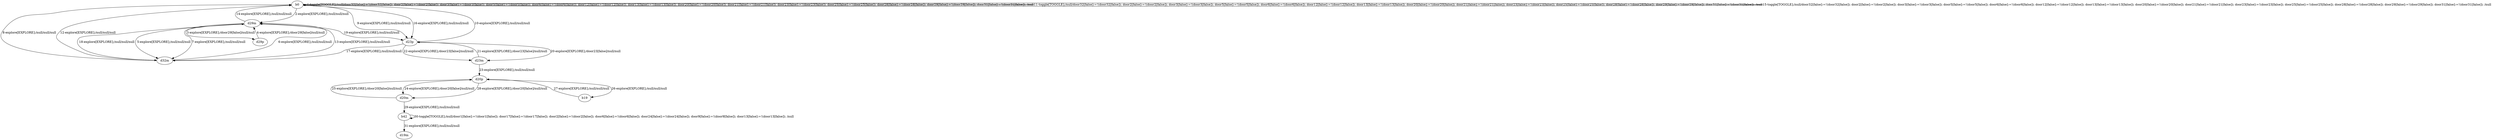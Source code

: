 # Total number of goals covered by this test: 1
# d20m --> d20p

digraph g {
"b0" -> "b0" [label = "1-toggle[TOGGLE];/null/door32[false]:=!(door32[false]); door2[false]:=!(door2[false]); door3[false]:=!(door3[false]); door5[false]:=!(door5[false]); door6[false]:=!(door6[false]); door12[false]:=!(door12[false]); door13[false]:=!(door13[false]); door20[false]:=!(door20[false]); door21[false]:=!(door21[false]); door23[false]:=!(door23[false]); door25[false]:=!(door25[false]); door28[false]:=!(door28[false]); door29[false]:=!(door29[false]); door31[false]:=!(door31[false]); /null"];
"b0" -> "d29m" [label = "2-explore[EXPLORE];/null/null/null"];
"d29m" -> "d29p" [label = "3-explore[EXPLORE];/door29[false]/null/null"];
"d29p" -> "d29m" [label = "4-explore[EXPLORE];/door29[false]/null/null"];
"d29m" -> "d32m" [label = "5-explore[EXPLORE];/null/null/null"];
"d32m" -> "d29m" [label = "6-explore[EXPLORE];/null/null/null"];
"d29m" -> "d32m" [label = "7-explore[EXPLORE];/null/null/null"];
"d32m" -> "b0" [label = "8-explore[EXPLORE];/null/null/null"];
"b0" -> "d23p" [label = "9-explore[EXPLORE];/null/null/null"];
"d23p" -> "b0" [label = "10-explore[EXPLORE];/null/null/null"];
"b0" -> "b0" [label = "11-toggle[TOGGLE];/null/door32[false]:=!(door32[false]); door2[false]:=!(door2[false]); door3[false]:=!(door3[false]); door5[false]:=!(door5[false]); door6[false]:=!(door6[false]); door12[false]:=!(door12[false]); door13[false]:=!(door13[false]); door20[false]:=!(door20[false]); door21[false]:=!(door21[false]); door23[false]:=!(door23[false]); door25[false]:=!(door25[false]); door28[false]:=!(door28[false]); door29[false]:=!(door29[false]); door31[false]:=!(door31[false]); /null"];
"b0" -> "d32m" [label = "12-explore[EXPLORE];/null/null/null"];
"d32m" -> "d29m" [label = "13-explore[EXPLORE];/null/null/null"];
"d29m" -> "b0" [label = "14-explore[EXPLORE];/null/null/null"];
"b0" -> "b0" [label = "15-toggle[TOGGLE];/null/door32[false]:=!(door32[false]); door2[false]:=!(door2[false]); door3[false]:=!(door3[false]); door5[false]:=!(door5[false]); door6[false]:=!(door6[false]); door12[false]:=!(door12[false]); door13[false]:=!(door13[false]); door20[false]:=!(door20[false]); door21[false]:=!(door21[false]); door23[false]:=!(door23[false]); door25[false]:=!(door25[false]); door28[false]:=!(door28[false]); door29[false]:=!(door29[false]); door31[false]:=!(door31[false]); /null"];
"b0" -> "d23p" [label = "16-explore[EXPLORE];/null/null/null"];
"d23p" -> "d32m" [label = "17-explore[EXPLORE];/null/null/null"];
"d32m" -> "d29m" [label = "18-explore[EXPLORE];/null/null/null"];
"d29m" -> "d23p" [label = "19-explore[EXPLORE];/null/null/null"];
"d23p" -> "d23m" [label = "20-explore[EXPLORE];/door23[false]/null/null"];
"d23m" -> "d23p" [label = "21-explore[EXPLORE];/door23[false]/null/null"];
"d23p" -> "d23m" [label = "22-explore[EXPLORE];/door23[false]/null/null"];
"d23m" -> "d20p" [label = "23-explore[EXPLORE];/null/null/null"];
"d20p" -> "d20m" [label = "24-explore[EXPLORE];/door20[false]/null/null"];
"d20m" -> "d20p" [label = "25-explore[EXPLORE];/door20[false]/null/null"];
"d20p" -> "b19" [label = "26-explore[EXPLORE];/null/null/null"];
"b19" -> "d20p" [label = "27-explore[EXPLORE];/null/null/null"];
"d20p" -> "d20m" [label = "28-explore[EXPLORE];/door20[false]/null/null"];
"d20m" -> "b42" [label = "29-explore[EXPLORE];/null/null/null"];
"b42" -> "b42" [label = "30-toggle[TOGGLE];/null/door1[false]:=!(door1[false]); door17[false]:=!(door17[false]); door2[false]:=!(door2[false]); door6[false]:=!(door6[false]); door24[false]:=!(door24[false]); door9[false]:=!(door9[false]); door13[false]:=!(door13[false]); /null"];
"b42" -> "d19m" [label = "31-explore[EXPLORE];/null/null/null"];
}